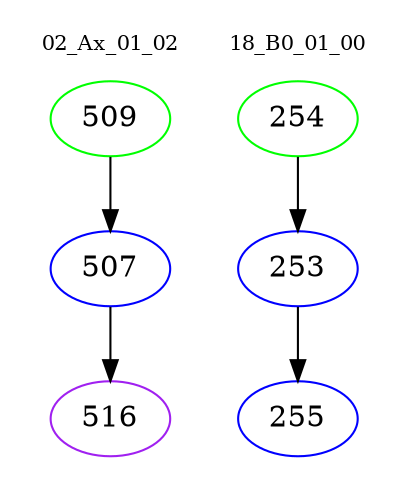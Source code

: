 digraph{
subgraph cluster_0 {
color = white
label = "02_Ax_01_02";
fontsize=10;
T0_509 [label="509", color="green"]
T0_509 -> T0_507 [color="black"]
T0_507 [label="507", color="blue"]
T0_507 -> T0_516 [color="black"]
T0_516 [label="516", color="purple"]
}
subgraph cluster_1 {
color = white
label = "18_B0_01_00";
fontsize=10;
T1_254 [label="254", color="green"]
T1_254 -> T1_253 [color="black"]
T1_253 [label="253", color="blue"]
T1_253 -> T1_255 [color="black"]
T1_255 [label="255", color="blue"]
}
}
